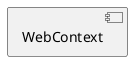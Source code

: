 @startuml
	[WebContext] as group___web_context [[../computational/components/group___web_context.html]]
@enduml
